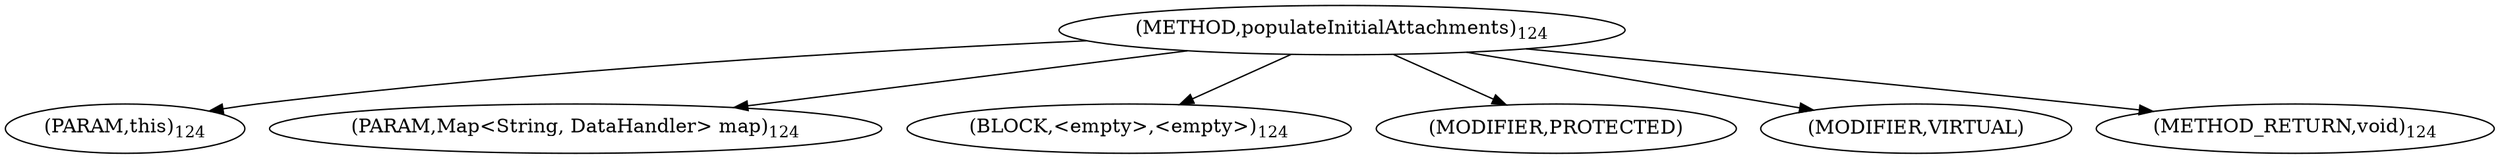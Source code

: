 digraph "populateInitialAttachments" {  
"236" [label = <(METHOD,populateInitialAttachments)<SUB>124</SUB>> ]
"237" [label = <(PARAM,this)<SUB>124</SUB>> ]
"238" [label = <(PARAM,Map&lt;String, DataHandler&gt; map)<SUB>124</SUB>> ]
"239" [label = <(BLOCK,&lt;empty&gt;,&lt;empty&gt;)<SUB>124</SUB>> ]
"240" [label = <(MODIFIER,PROTECTED)> ]
"241" [label = <(MODIFIER,VIRTUAL)> ]
"242" [label = <(METHOD_RETURN,void)<SUB>124</SUB>> ]
  "236" -> "237" 
  "236" -> "238" 
  "236" -> "239" 
  "236" -> "240" 
  "236" -> "241" 
  "236" -> "242" 
}
